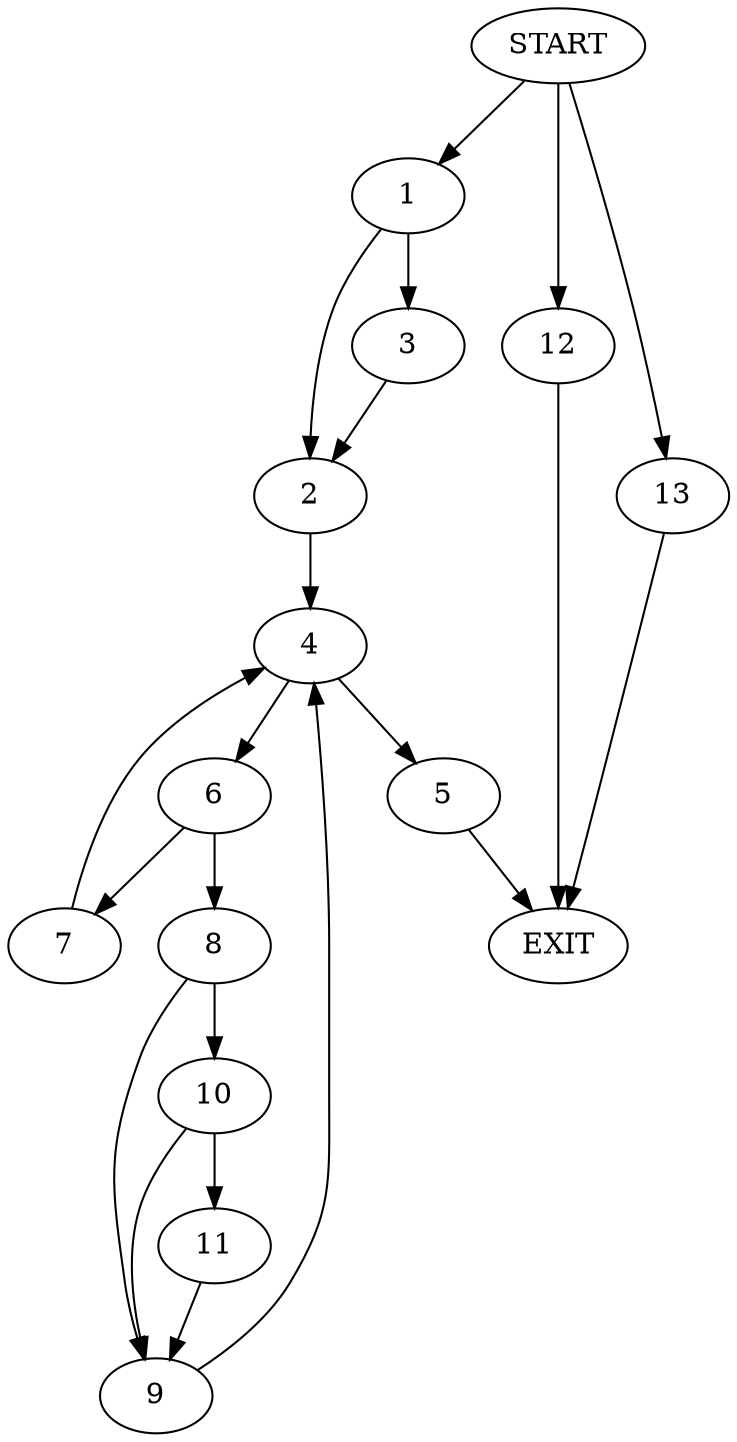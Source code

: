 digraph {
0 [label="START"]
14 [label="EXIT"]
0 -> 1
1 -> 2
1 -> 3
3 -> 2
2 -> 4
4 -> 5
4 -> 6
5 -> 14
6 -> 7
6 -> 8
7 -> 4
8 -> 9
8 -> 10
10 -> 9
10 -> 11
9 -> 4
11 -> 9
0 -> 12
12 -> 14
0 -> 13
13 -> 14
}
